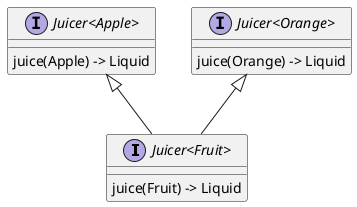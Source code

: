 @startuml

interface "Juicer<Fruit>" {
    juice(Fruit) -> Liquid
}

interface "Juicer<Apple>" {
   juice(Apple) -> Liquid
}

interface "Juicer<Orange>" {
   juice(Orange) -> Liquid
}

"Juicer<Apple>" <|-- "Juicer<Fruit>"
"Juicer<Orange>" <|-- "Juicer<Fruit>"

@enduml
